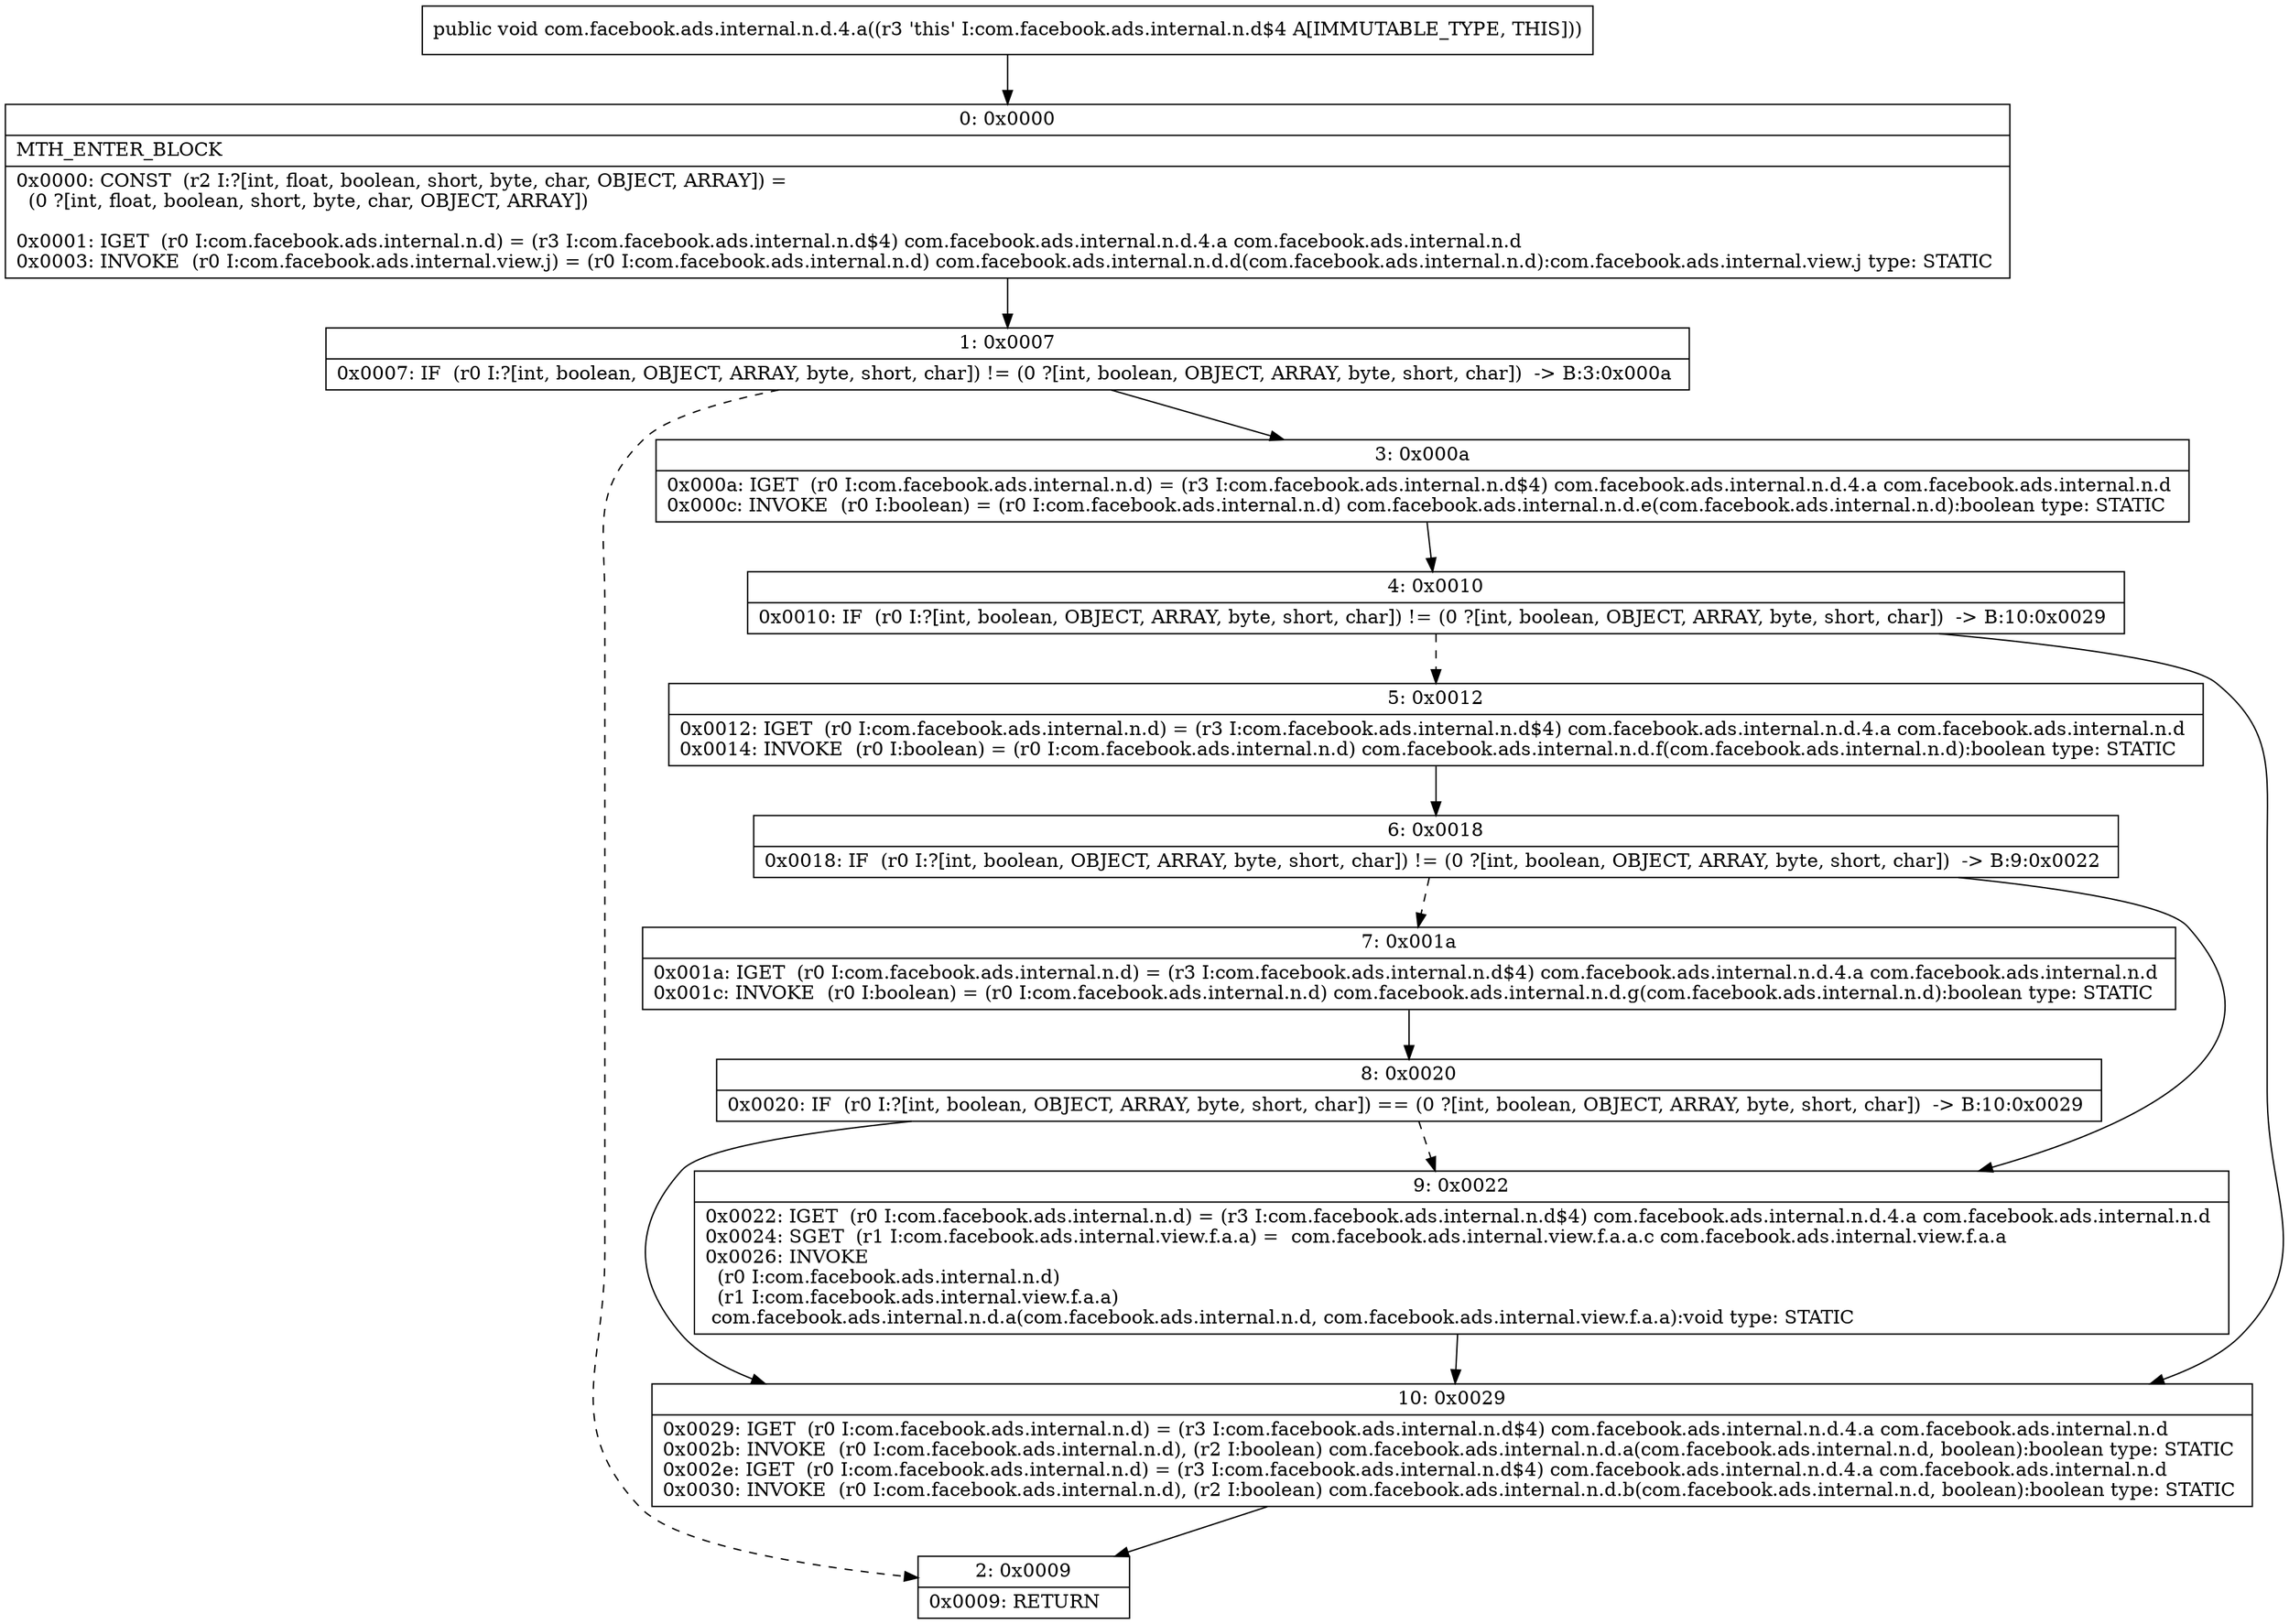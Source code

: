 digraph "CFG forcom.facebook.ads.internal.n.d.4.a()V" {
Node_0 [shape=record,label="{0\:\ 0x0000|MTH_ENTER_BLOCK\l|0x0000: CONST  (r2 I:?[int, float, boolean, short, byte, char, OBJECT, ARRAY]) = \l  (0 ?[int, float, boolean, short, byte, char, OBJECT, ARRAY])\l \l0x0001: IGET  (r0 I:com.facebook.ads.internal.n.d) = (r3 I:com.facebook.ads.internal.n.d$4) com.facebook.ads.internal.n.d.4.a com.facebook.ads.internal.n.d \l0x0003: INVOKE  (r0 I:com.facebook.ads.internal.view.j) = (r0 I:com.facebook.ads.internal.n.d) com.facebook.ads.internal.n.d.d(com.facebook.ads.internal.n.d):com.facebook.ads.internal.view.j type: STATIC \l}"];
Node_1 [shape=record,label="{1\:\ 0x0007|0x0007: IF  (r0 I:?[int, boolean, OBJECT, ARRAY, byte, short, char]) != (0 ?[int, boolean, OBJECT, ARRAY, byte, short, char])  \-\> B:3:0x000a \l}"];
Node_2 [shape=record,label="{2\:\ 0x0009|0x0009: RETURN   \l}"];
Node_3 [shape=record,label="{3\:\ 0x000a|0x000a: IGET  (r0 I:com.facebook.ads.internal.n.d) = (r3 I:com.facebook.ads.internal.n.d$4) com.facebook.ads.internal.n.d.4.a com.facebook.ads.internal.n.d \l0x000c: INVOKE  (r0 I:boolean) = (r0 I:com.facebook.ads.internal.n.d) com.facebook.ads.internal.n.d.e(com.facebook.ads.internal.n.d):boolean type: STATIC \l}"];
Node_4 [shape=record,label="{4\:\ 0x0010|0x0010: IF  (r0 I:?[int, boolean, OBJECT, ARRAY, byte, short, char]) != (0 ?[int, boolean, OBJECT, ARRAY, byte, short, char])  \-\> B:10:0x0029 \l}"];
Node_5 [shape=record,label="{5\:\ 0x0012|0x0012: IGET  (r0 I:com.facebook.ads.internal.n.d) = (r3 I:com.facebook.ads.internal.n.d$4) com.facebook.ads.internal.n.d.4.a com.facebook.ads.internal.n.d \l0x0014: INVOKE  (r0 I:boolean) = (r0 I:com.facebook.ads.internal.n.d) com.facebook.ads.internal.n.d.f(com.facebook.ads.internal.n.d):boolean type: STATIC \l}"];
Node_6 [shape=record,label="{6\:\ 0x0018|0x0018: IF  (r0 I:?[int, boolean, OBJECT, ARRAY, byte, short, char]) != (0 ?[int, boolean, OBJECT, ARRAY, byte, short, char])  \-\> B:9:0x0022 \l}"];
Node_7 [shape=record,label="{7\:\ 0x001a|0x001a: IGET  (r0 I:com.facebook.ads.internal.n.d) = (r3 I:com.facebook.ads.internal.n.d$4) com.facebook.ads.internal.n.d.4.a com.facebook.ads.internal.n.d \l0x001c: INVOKE  (r0 I:boolean) = (r0 I:com.facebook.ads.internal.n.d) com.facebook.ads.internal.n.d.g(com.facebook.ads.internal.n.d):boolean type: STATIC \l}"];
Node_8 [shape=record,label="{8\:\ 0x0020|0x0020: IF  (r0 I:?[int, boolean, OBJECT, ARRAY, byte, short, char]) == (0 ?[int, boolean, OBJECT, ARRAY, byte, short, char])  \-\> B:10:0x0029 \l}"];
Node_9 [shape=record,label="{9\:\ 0x0022|0x0022: IGET  (r0 I:com.facebook.ads.internal.n.d) = (r3 I:com.facebook.ads.internal.n.d$4) com.facebook.ads.internal.n.d.4.a com.facebook.ads.internal.n.d \l0x0024: SGET  (r1 I:com.facebook.ads.internal.view.f.a.a) =  com.facebook.ads.internal.view.f.a.a.c com.facebook.ads.internal.view.f.a.a \l0x0026: INVOKE  \l  (r0 I:com.facebook.ads.internal.n.d)\l  (r1 I:com.facebook.ads.internal.view.f.a.a)\l com.facebook.ads.internal.n.d.a(com.facebook.ads.internal.n.d, com.facebook.ads.internal.view.f.a.a):void type: STATIC \l}"];
Node_10 [shape=record,label="{10\:\ 0x0029|0x0029: IGET  (r0 I:com.facebook.ads.internal.n.d) = (r3 I:com.facebook.ads.internal.n.d$4) com.facebook.ads.internal.n.d.4.a com.facebook.ads.internal.n.d \l0x002b: INVOKE  (r0 I:com.facebook.ads.internal.n.d), (r2 I:boolean) com.facebook.ads.internal.n.d.a(com.facebook.ads.internal.n.d, boolean):boolean type: STATIC \l0x002e: IGET  (r0 I:com.facebook.ads.internal.n.d) = (r3 I:com.facebook.ads.internal.n.d$4) com.facebook.ads.internal.n.d.4.a com.facebook.ads.internal.n.d \l0x0030: INVOKE  (r0 I:com.facebook.ads.internal.n.d), (r2 I:boolean) com.facebook.ads.internal.n.d.b(com.facebook.ads.internal.n.d, boolean):boolean type: STATIC \l}"];
MethodNode[shape=record,label="{public void com.facebook.ads.internal.n.d.4.a((r3 'this' I:com.facebook.ads.internal.n.d$4 A[IMMUTABLE_TYPE, THIS])) }"];
MethodNode -> Node_0;
Node_0 -> Node_1;
Node_1 -> Node_2[style=dashed];
Node_1 -> Node_3;
Node_3 -> Node_4;
Node_4 -> Node_5[style=dashed];
Node_4 -> Node_10;
Node_5 -> Node_6;
Node_6 -> Node_7[style=dashed];
Node_6 -> Node_9;
Node_7 -> Node_8;
Node_8 -> Node_9[style=dashed];
Node_8 -> Node_10;
Node_9 -> Node_10;
Node_10 -> Node_2;
}


